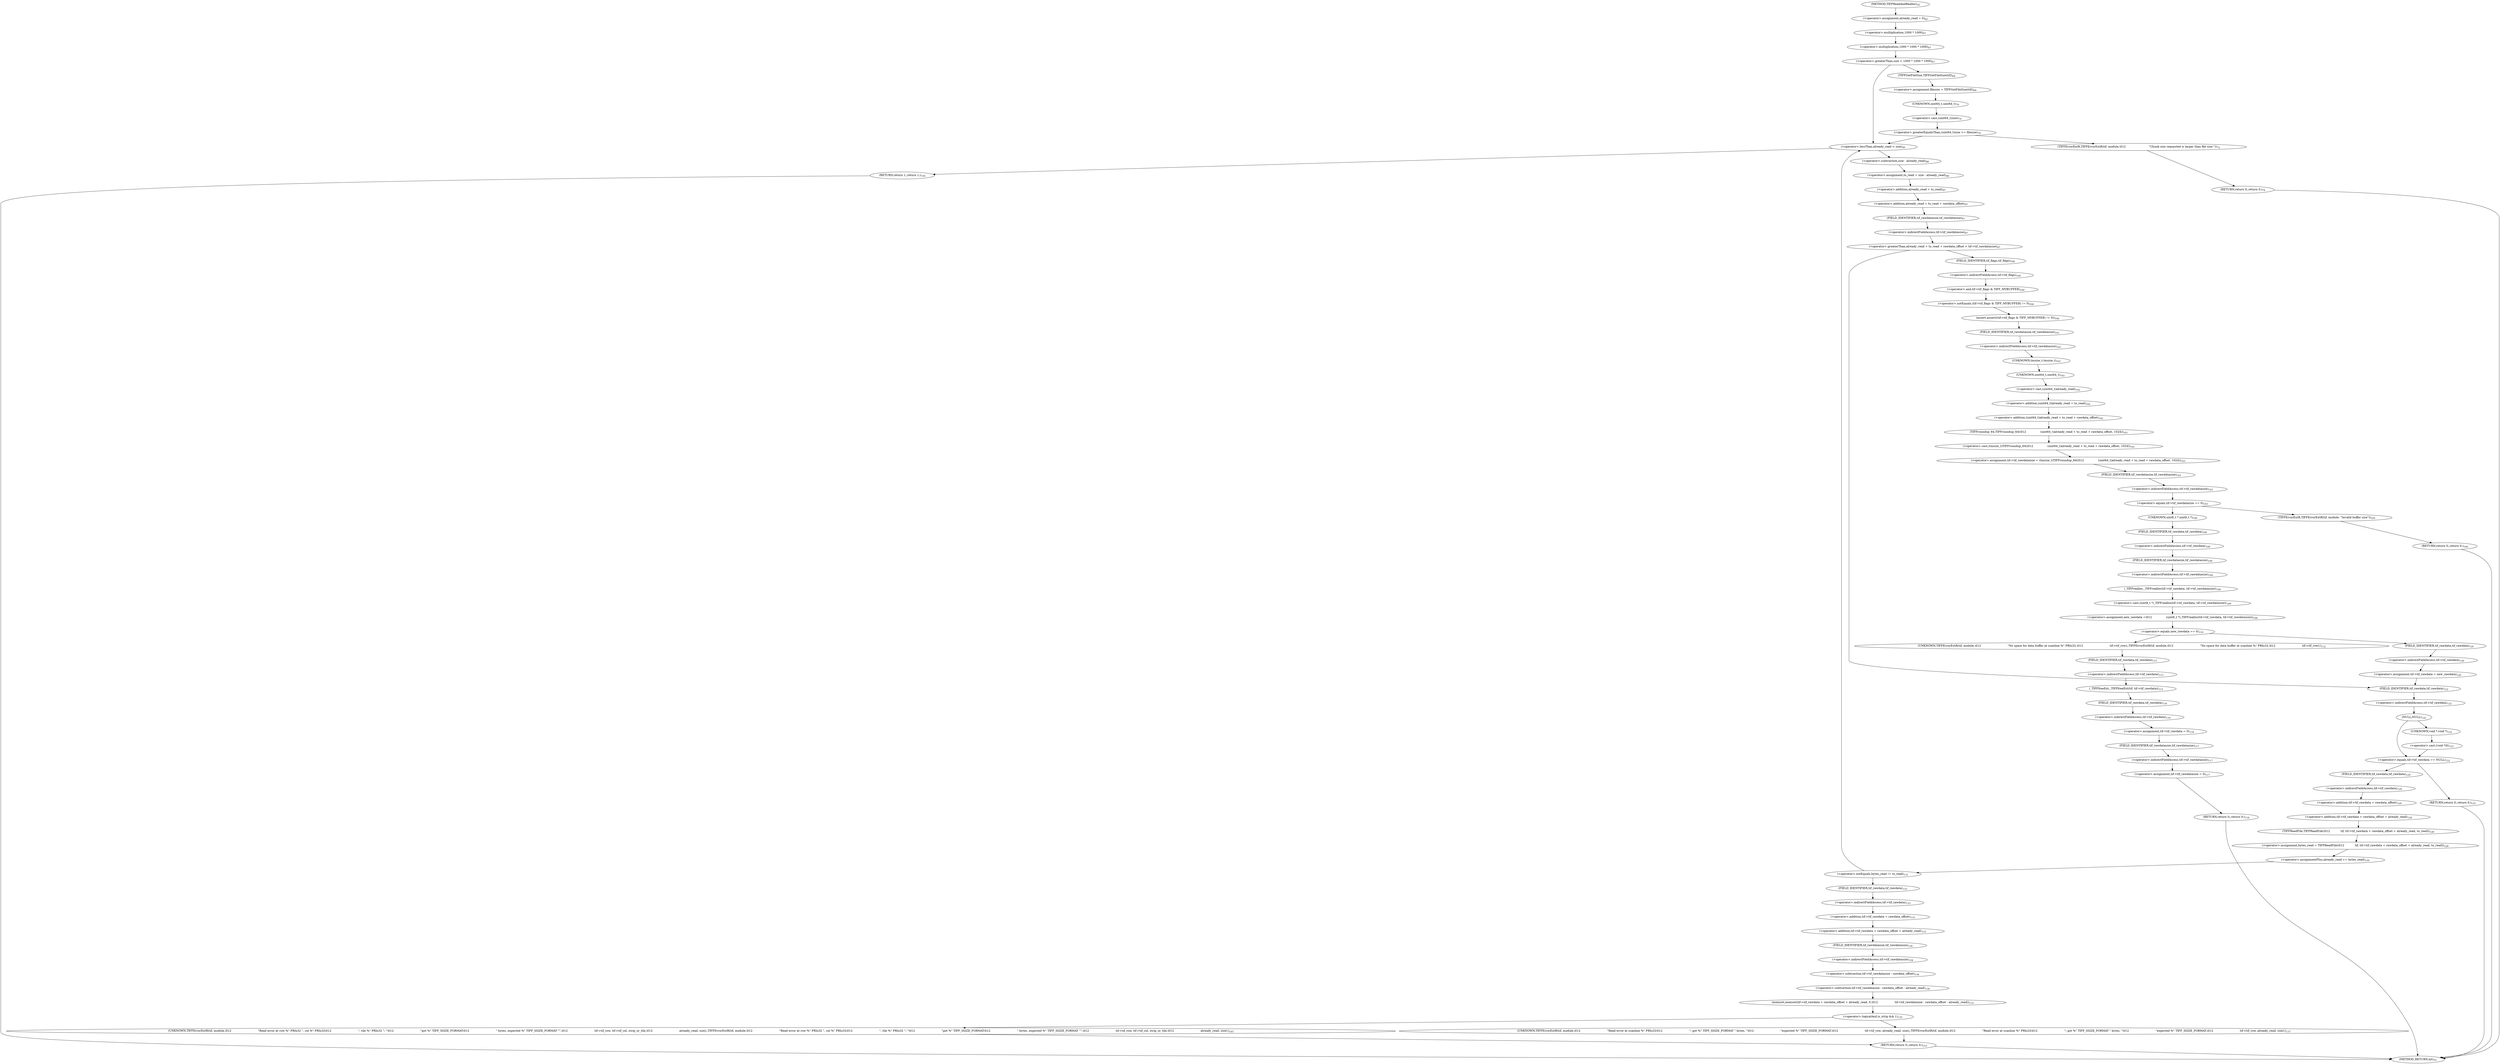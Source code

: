 digraph "TIFFReadAndRealloc" {  
"73986" [label = <(&lt;operator&gt;.assignment,already_read = 0)<SUB>62</SUB>> ]
"74175" [label = <(RETURN,return 1;,return 1;)<SUB>156</SUB>> ]
"73990" [label = <(&lt;operator&gt;.greaterThan,size &gt; 1000 * 1000 * 1000)<SUB>67</SUB>> ]
"74017" [label = <(&lt;operator&gt;.lessThan,already_read &lt; size)<SUB>85</SUB>> ]
"73992" [label = <(&lt;operator&gt;.multiplication,1000 * 1000 * 1000)<SUB>67</SUB>> ]
"73999" [label = <(&lt;operator&gt;.assignment,filesize = TIFFGetFileSize(tif))<SUB>69</SUB>> ]
"74023" [label = <(&lt;operator&gt;.assignment,to_read = size - already_read)<SUB>88</SUB>> ]
"74128" [label = <(&lt;operator&gt;.assignment,bytes_read = TIFFReadFile(\012            tif, tif-&gt;tif_rawdata + rawdata_offset + already_read, to_read))<SUB>128</SUB>> ]
"74140" [label = <(&lt;operator&gt;.assignmentPlus,already_read += bytes_read)<SUB>130</SUB>> ]
"73993" [label = <(&lt;operator&gt;.multiplication,1000 * 1000)<SUB>67</SUB>> ]
"74001" [label = <(TIFFGetFileSize,TIFFGetFileSize(tif))<SUB>69</SUB>> ]
"74004" [label = <(&lt;operator&gt;.greaterEqualsThan,(uint64_t)size &gt;= filesize)<SUB>70</SUB>> ]
"74025" [label = <(&lt;operator&gt;.subtraction,size - already_read)<SUB>88</SUB>> ]
"74029" [label = <(&lt;operator&gt;.greaterThan,already_read + to_read + rawdata_offset &gt; tif-&gt;tif_rawdatasize)<SUB>97</SUB>> ]
"74116" [label = <(&lt;operator&gt;.equals,tif-&gt;tif_rawdata == NULL)<SUB>122</SUB>> ]
"74130" [label = <(TIFFReadFile,TIFFReadFile(\012            tif, tif-&gt;tif_rawdata + rawdata_offset + already_read, to_read))<SUB>128</SUB>> ]
"74144" [label = <(&lt;operator&gt;.notEquals,bytes_read != to_read)<SUB>131</SUB>> ]
"74005" [label = <(&lt;operator&gt;.cast,(uint64_t)size)<SUB>70</SUB>> ]
"74010" [label = <(TIFFErrorExtR,TIFFErrorExtR(tif, module,\012                          &quot;Chunk size requested is larger than file size.&quot;))<SUB>72</SUB>> ]
"74014" [label = <(RETURN,return 0;,return 0;)<SUB>74</SUB>> ]
"74030" [label = <(&lt;operator&gt;.addition,already_read + to_read + rawdata_offset)<SUB>97</SUB>> ]
"74035" [label = <(&lt;operator&gt;.indirectFieldAccess,tif-&gt;tif_rawdatasize)<SUB>97</SUB>> ]
"74040" [label = <(assert,assert((tif-&gt;tif_flags &amp; TIFF_MYBUFFER) != 0))<SUB>100</SUB>> ]
"74048" [label = <(&lt;operator&gt;.assignment,tif-&gt;tif_rawdatasize = (tmsize_t)TIFFroundup_64(\012                (uint64_t)already_read + to_read + rawdata_offset, 1024))<SUB>101</SUB>> ]
"74076" [label = <(&lt;operator&gt;.assignment,new_rawdata =\012                (uint8_t *)_TIFFrealloc(tif-&gt;tif_rawdata, tif-&gt;tif_rawdatasize))<SUB>108</SUB>> ]
"74110" [label = <(&lt;operator&gt;.assignment,tif-&gt;tif_rawdata = new_rawdata)<SUB>120</SUB>> ]
"74117" [label = <(&lt;operator&gt;.indirectFieldAccess,tif-&gt;tif_rawdata)<SUB>122</SUB>> ]
"74120" [label = <(NULL,NULL)<SUB>122</SUB>> ]
"74126" [label = <(RETURN,return 0;,return 0;)<SUB>125</SUB>> ]
"74132" [label = <(&lt;operator&gt;.addition,tif-&gt;tif_rawdata + rawdata_offset + already_read)<SUB>129</SUB>> ]
"74148" [label = <(memset,memset(tif-&gt;tif_rawdata + rawdata_offset + already_read, 0,\012                   tif-&gt;tif_rawdatasize - rawdata_offset - already_read))<SUB>133</SUB>> ]
"74173" [label = <(RETURN,return 0;,return 0;)<SUB>153</SUB>> ]
"74006" [label = <(UNKNOWN,uint64_t,uint64_t)<SUB>70</SUB>> ]
"74031" [label = <(&lt;operator&gt;.addition,already_read + to_read)<SUB>97</SUB>> ]
"74037" [label = <(FIELD_IDENTIFIER,tif_rawdatasize,tif_rawdatasize)<SUB>97</SUB>> ]
"74041" [label = <(&lt;operator&gt;.notEquals,(tif-&gt;tif_flags &amp; TIFF_MYBUFFER) != 0)<SUB>100</SUB>> ]
"74049" [label = <(&lt;operator&gt;.indirectFieldAccess,tif-&gt;tif_rawdatasize)<SUB>101</SUB>> ]
"74052" [label = <(&lt;operator&gt;.cast,(tmsize_t)TIFFroundup_64(\012                (uint64_t)already_read + to_read + rawdata_offset, 1024))<SUB>101</SUB>> ]
"74064" [label = <(&lt;operator&gt;.equals,tif-&gt;tif_rawdatasize == 0)<SUB>103</SUB>> ]
"74078" [label = <(&lt;operator&gt;.cast,(uint8_t *)_TIFFrealloc(tif-&gt;tif_rawdata, tif-&gt;tif_rawdatasize))<SUB>109</SUB>> ]
"74088" [label = <(&lt;operator&gt;.equals,new_rawdata == 0)<SUB>110</SUB>> ]
"74111" [label = <(&lt;operator&gt;.indirectFieldAccess,tif-&gt;tif_rawdata)<SUB>120</SUB>> ]
"74119" [label = <(FIELD_IDENTIFIER,tif_rawdata,tif_rawdata)<SUB>122</SUB>> ]
"74133" [label = <(&lt;operator&gt;.addition,tif-&gt;tif_rawdata + rawdata_offset)<SUB>129</SUB>> ]
"74149" [label = <(&lt;operator&gt;.addition,tif-&gt;tif_rawdata + rawdata_offset + already_read)<SUB>133</SUB>> ]
"74157" [label = <(&lt;operator&gt;.subtraction,tif-&gt;tif_rawdatasize - rawdata_offset - already_read)<SUB>134</SUB>> ]
"74165" [label = <(&lt;operator&gt;.logicalAnd,is_strip &amp;&amp; 1)<SUB>135</SUB>> ]
"74042" [label = <(&lt;operator&gt;.and,tif-&gt;tif_flags &amp; TIFF_MYBUFFER)<SUB>100</SUB>> ]
"74051" [label = <(FIELD_IDENTIFIER,tif_rawdatasize,tif_rawdatasize)<SUB>101</SUB>> ]
"74053" [label = <(UNKNOWN,tmsize_t,tmsize_t)<SUB>101</SUB>> ]
"74054" [label = <(TIFFroundup_64,TIFFroundup_64(\012                (uint64_t)already_read + to_read + rawdata_offset, 1024))<SUB>101</SUB>> ]
"74065" [label = <(&lt;operator&gt;.indirectFieldAccess,tif-&gt;tif_rawdatasize)<SUB>103</SUB>> ]
"74070" [label = <(TIFFErrorExtR,TIFFErrorExtR(tif, module, &quot;Invalid buffer size&quot;))<SUB>105</SUB>> ]
"74074" [label = <(RETURN,return 0;,return 0;)<SUB>106</SUB>> ]
"74079" [label = <(UNKNOWN,uint8_t *,uint8_t *)<SUB>109</SUB>> ]
"74080" [label = <(_TIFFrealloc,_TIFFrealloc(tif-&gt;tif_rawdata, tif-&gt;tif_rawdatasize))<SUB>109</SUB>> ]
"74092" [label = <(UNKNOWN,TIFFErrorExtR(tif, module,\012                              &quot;No space for data buffer at scanline %&quot; PRIu32,\012                              tif-&gt;tif_row);,TIFFErrorExtR(tif, module,\012                              &quot;No space for data buffer at scanline %&quot; PRIu32,\012                              tif-&gt;tif_row);)<SUB>112</SUB>> ]
"74093" [label = <(_TIFFfreeExt,_TIFFfreeExt(tif, tif-&gt;tif_rawdata))<SUB>115</SUB>> ]
"74098" [label = <(&lt;operator&gt;.assignment,tif-&gt;tif_rawdata = 0)<SUB>116</SUB>> ]
"74103" [label = <(&lt;operator&gt;.assignment,tif-&gt;tif_rawdatasize = 0)<SUB>117</SUB>> ]
"74108" [label = <(RETURN,return 0;,return 0;)<SUB>118</SUB>> ]
"74113" [label = <(FIELD_IDENTIFIER,tif_rawdata,tif_rawdata)<SUB>120</SUB>> ]
"74122" [label = <(&lt;operator&gt;.cast,(void *)0)<SUB>122</SUB>> ]
"74134" [label = <(&lt;operator&gt;.indirectFieldAccess,tif-&gt;tif_rawdata)<SUB>129</SUB>> ]
"74150" [label = <(&lt;operator&gt;.addition,tif-&gt;tif_rawdata + rawdata_offset)<SUB>133</SUB>> ]
"74158" [label = <(&lt;operator&gt;.subtraction,tif-&gt;tif_rawdatasize - rawdata_offset)<SUB>134</SUB>> ]
"74169" [label = <(UNKNOWN,TIFFErrorExtR(tif, module,\012                              &quot;Read error at scanline %&quot; PRIu32\012                              &quot;; got %&quot; TIFF_SSIZE_FORMAT &quot; bytes, &quot;\012                              &quot;expected %&quot; TIFF_SSIZE_FORMAT,\012                              tif-&gt;tif_row, already_read, size);,TIFFErrorExtR(tif, module,\012                              &quot;Read error at scanline %&quot; PRIu32\012                              &quot;; got %&quot; TIFF_SSIZE_FORMAT &quot; bytes, &quot;\012                              &quot;expected %&quot; TIFF_SSIZE_FORMAT,\012                              tif-&gt;tif_row, already_read, size);)<SUB>137</SUB>> ]
"74043" [label = <(&lt;operator&gt;.indirectFieldAccess,tif-&gt;tif_flags)<SUB>100</SUB>> ]
"74055" [label = <(&lt;operator&gt;.addition,(uint64_t)already_read + to_read + rawdata_offset)<SUB>102</SUB>> ]
"74067" [label = <(FIELD_IDENTIFIER,tif_rawdatasize,tif_rawdatasize)<SUB>103</SUB>> ]
"74081" [label = <(&lt;operator&gt;.indirectFieldAccess,tif-&gt;tif_rawdata)<SUB>109</SUB>> ]
"74084" [label = <(&lt;operator&gt;.indirectFieldAccess,tif-&gt;tif_rawdatasize)<SUB>109</SUB>> ]
"74095" [label = <(&lt;operator&gt;.indirectFieldAccess,tif-&gt;tif_rawdata)<SUB>115</SUB>> ]
"74099" [label = <(&lt;operator&gt;.indirectFieldAccess,tif-&gt;tif_rawdata)<SUB>116</SUB>> ]
"74104" [label = <(&lt;operator&gt;.indirectFieldAccess,tif-&gt;tif_rawdatasize)<SUB>117</SUB>> ]
"74123" [label = <(UNKNOWN,void *,void *)<SUB>122</SUB>> ]
"74136" [label = <(FIELD_IDENTIFIER,tif_rawdata,tif_rawdata)<SUB>129</SUB>> ]
"74151" [label = <(&lt;operator&gt;.indirectFieldAccess,tif-&gt;tif_rawdata)<SUB>133</SUB>> ]
"74159" [label = <(&lt;operator&gt;.indirectFieldAccess,tif-&gt;tif_rawdatasize)<SUB>134</SUB>> ]
"74172" [label = <(UNKNOWN,TIFFErrorExtR(tif, module,\012                              &quot;Read error at row %&quot; PRIu32 &quot;, col %&quot; PRIu32\012                              &quot;, tile %&quot; PRIu32 &quot;; &quot;\012                              &quot;got %&quot; TIFF_SSIZE_FORMAT\012                              &quot; bytes, expected %&quot; TIFF_SSIZE_FORMAT &quot;&quot;,\012                              tif-&gt;tif_row, tif-&gt;tif_col, strip_or_tile,\012                              already_read, size);,TIFFErrorExtR(tif, module,\012                              &quot;Read error at row %&quot; PRIu32 &quot;, col %&quot; PRIu32\012                              &quot;, tile %&quot; PRIu32 &quot;; &quot;\012                              &quot;got %&quot; TIFF_SSIZE_FORMAT\012                              &quot; bytes, expected %&quot; TIFF_SSIZE_FORMAT &quot;&quot;,\012                              tif-&gt;tif_row, tif-&gt;tif_col, strip_or_tile,\012                              already_read, size);)<SUB>145</SUB>> ]
"74045" [label = <(FIELD_IDENTIFIER,tif_flags,tif_flags)<SUB>100</SUB>> ]
"74056" [label = <(&lt;operator&gt;.addition,(uint64_t)already_read + to_read)<SUB>102</SUB>> ]
"74083" [label = <(FIELD_IDENTIFIER,tif_rawdata,tif_rawdata)<SUB>109</SUB>> ]
"74086" [label = <(FIELD_IDENTIFIER,tif_rawdatasize,tif_rawdatasize)<SUB>109</SUB>> ]
"74097" [label = <(FIELD_IDENTIFIER,tif_rawdata,tif_rawdata)<SUB>115</SUB>> ]
"74101" [label = <(FIELD_IDENTIFIER,tif_rawdata,tif_rawdata)<SUB>116</SUB>> ]
"74106" [label = <(FIELD_IDENTIFIER,tif_rawdatasize,tif_rawdatasize)<SUB>117</SUB>> ]
"74153" [label = <(FIELD_IDENTIFIER,tif_rawdata,tif_rawdata)<SUB>133</SUB>> ]
"74161" [label = <(FIELD_IDENTIFIER,tif_rawdatasize,tif_rawdatasize)<SUB>134</SUB>> ]
"74057" [label = <(&lt;operator&gt;.cast,(uint64_t)already_read)<SUB>102</SUB>> ]
"74058" [label = <(UNKNOWN,uint64_t,uint64_t)<SUB>102</SUB>> ]
"73977" [label = <(METHOD,TIFFReadAndRealloc)<SUB>55</SUB>> ]
"74177" [label = <(METHOD_RETURN,int)<SUB>55</SUB>> ]
  "73986" -> "73993" 
  "74175" -> "74177" 
  "73990" -> "74001" 
  "73990" -> "74017" 
  "74017" -> "74025" 
  "74017" -> "74175" 
  "73992" -> "73990" 
  "73999" -> "74006" 
  "74023" -> "74031" 
  "74128" -> "74140" 
  "74140" -> "74144" 
  "73993" -> "73992" 
  "74001" -> "73999" 
  "74004" -> "74010" 
  "74004" -> "74017" 
  "74025" -> "74023" 
  "74029" -> "74045" 
  "74029" -> "74119" 
  "74116" -> "74126" 
  "74116" -> "74136" 
  "74130" -> "74128" 
  "74144" -> "74017" 
  "74144" -> "74153" 
  "74005" -> "74004" 
  "74010" -> "74014" 
  "74014" -> "74177" 
  "74030" -> "74037" 
  "74035" -> "74029" 
  "74040" -> "74051" 
  "74048" -> "74067" 
  "74076" -> "74088" 
  "74110" -> "74119" 
  "74117" -> "74120" 
  "74120" -> "74123" 
  "74120" -> "74116" 
  "74126" -> "74177" 
  "74132" -> "74130" 
  "74148" -> "74165" 
  "74173" -> "74177" 
  "74006" -> "74005" 
  "74031" -> "74030" 
  "74037" -> "74035" 
  "74041" -> "74040" 
  "74049" -> "74053" 
  "74052" -> "74048" 
  "74064" -> "74070" 
  "74064" -> "74079" 
  "74078" -> "74076" 
  "74088" -> "74092" 
  "74088" -> "74113" 
  "74111" -> "74110" 
  "74119" -> "74117" 
  "74133" -> "74132" 
  "74149" -> "74161" 
  "74157" -> "74148" 
  "74165" -> "74169" 
  "74165" -> "74172" 
  "74042" -> "74041" 
  "74051" -> "74049" 
  "74053" -> "74058" 
  "74054" -> "74052" 
  "74065" -> "74064" 
  "74070" -> "74074" 
  "74074" -> "74177" 
  "74079" -> "74083" 
  "74080" -> "74078" 
  "74092" -> "74097" 
  "74093" -> "74101" 
  "74098" -> "74106" 
  "74103" -> "74108" 
  "74108" -> "74177" 
  "74113" -> "74111" 
  "74122" -> "74116" 
  "74134" -> "74133" 
  "74150" -> "74149" 
  "74158" -> "74157" 
  "74169" -> "74173" 
  "74043" -> "74042" 
  "74055" -> "74054" 
  "74067" -> "74065" 
  "74081" -> "74086" 
  "74084" -> "74080" 
  "74095" -> "74093" 
  "74099" -> "74098" 
  "74104" -> "74103" 
  "74123" -> "74122" 
  "74136" -> "74134" 
  "74151" -> "74150" 
  "74159" -> "74158" 
  "74172" -> "74173" 
  "74045" -> "74043" 
  "74056" -> "74055" 
  "74083" -> "74081" 
  "74086" -> "74084" 
  "74097" -> "74095" 
  "74101" -> "74099" 
  "74106" -> "74104" 
  "74153" -> "74151" 
  "74161" -> "74159" 
  "74057" -> "74056" 
  "74058" -> "74057" 
  "73977" -> "73986" 
}
